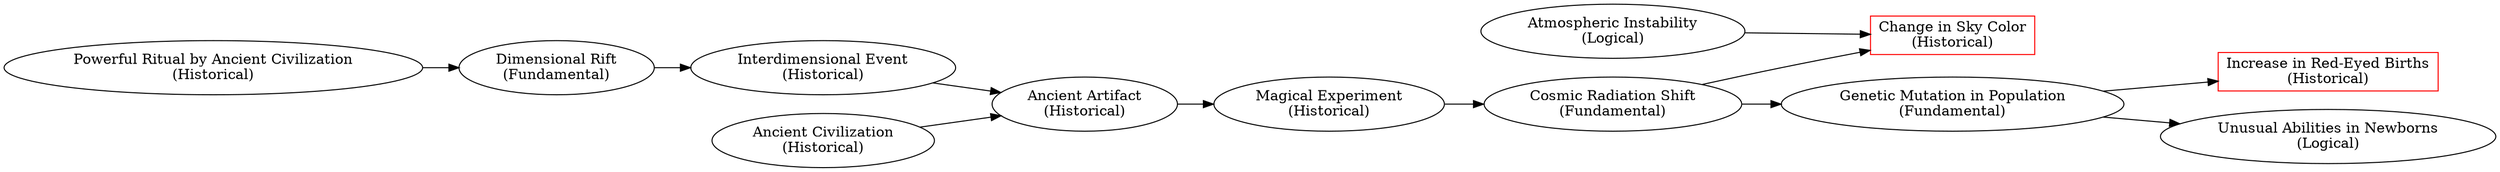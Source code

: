 digraph mystery {
    rankdir=LR;
    
    // Terminal evidentiary phenomena (Historical)
    "Change in Sky Color" [shape=box, color=red, label="Change in Sky Color\n(Historical)"];
    "Increase in Red-Eyed Births" [shape=box, color=red, label="Increase in Red-Eyed Births\n(Historical)"];
    
    // Causes of phenomena (Fundamental and Historical)
    "Cosmic Radiation Shift" [label="Cosmic Radiation Shift\n(Fundamental)"];
    "Cosmic Radiation Shift" -> "Change in Sky Color";
    "Cosmic Radiation Shift" -> "Genetic Mutation in Population";
    "Genetic Mutation in Population" [label="Genetic Mutation in Population\n(Fundamental)"];
    "Genetic Mutation in Population" -> "Increase in Red-Eyed Births";
    
    // Root cause of cosmic radiation shift (Historical)
    "Magical Experiment" [label="Magical Experiment\n(Historical)"];
    "Magical Experiment" -> "Cosmic Radiation Shift";
    
    // True cause of magical experiment (Historical)
    "Ancient Artifact" [label="Ancient Artifact\n(Historical)"];
    "Ancient Artifact" -> "Magical Experiment";
    
    // Origin of the ancient artifact (Fundamental and Historical)
    "Interdimensional Event" [label="Interdimensional Event\n(Historical)"];
    "Interdimensional Event" -> "Ancient Artifact";
    "Ancient Civilization" [label="Ancient Civilization\n(Historical)"];
    "Ancient Civilization" -> "Ancient Artifact";
    
    // Precursors to the interdimensional event (Historical and Logical)
    "Dimensional Rift" [label="Dimensional Rift\n(Fundamental)"];
    "Dimensional Rift" -> "Interdimensional Event";
    "Powerful Ritual by Ancient Civilization" [label="Powerful Ritual by Ancient Civilization\n(Historical)"];
    "Powerful Ritual by Ancient Civilization" -> "Dimensional Rift";
    
    // Side effects (Logical)
    "Unusual Abilities in Newborns" [label="Unusual Abilities in Newborns\n(Logical)"];
    "Genetic Mutation in Population" -> "Unusual Abilities in Newborns";
    "Atmospheric Instability" [label="Atmospheric Instability\n(Logical)"];
    "Atmospheric Instability" -> "Change in Sky Color";
}
